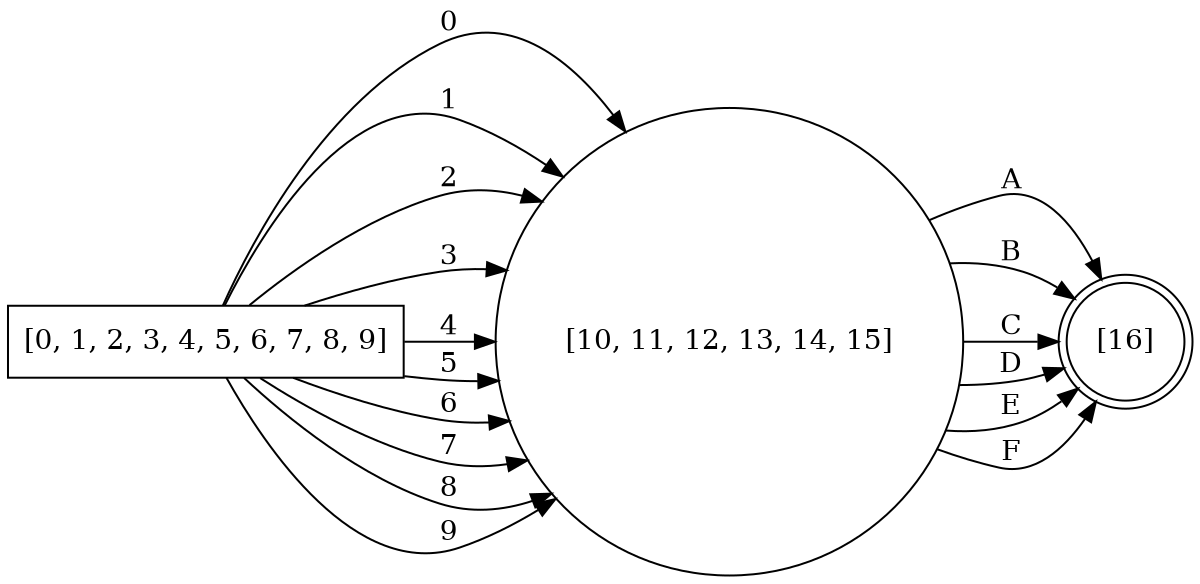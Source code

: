 digraph finite_state_machine {
	rankdir=LR size="8,5"
	node [shape=rectangular]
	"[0, 1, 2, 3, 4, 5, 6, 7, 8, 9]"
	node [shape=doublecircle]
	"[16]"
	node [shape=circle]
	"[0, 1, 2, 3, 4, 5, 6, 7, 8, 9]" -> "[10, 11, 12, 13, 14, 15]" [label=0]
	"[0, 1, 2, 3, 4, 5, 6, 7, 8, 9]" -> "[10, 11, 12, 13, 14, 15]" [label=1]
	"[0, 1, 2, 3, 4, 5, 6, 7, 8, 9]" -> "[10, 11, 12, 13, 14, 15]" [label=2]
	"[0, 1, 2, 3, 4, 5, 6, 7, 8, 9]" -> "[10, 11, 12, 13, 14, 15]" [label=3]
	"[0, 1, 2, 3, 4, 5, 6, 7, 8, 9]" -> "[10, 11, 12, 13, 14, 15]" [label=4]
	"[0, 1, 2, 3, 4, 5, 6, 7, 8, 9]" -> "[10, 11, 12, 13, 14, 15]" [label=5]
	"[0, 1, 2, 3, 4, 5, 6, 7, 8, 9]" -> "[10, 11, 12, 13, 14, 15]" [label=6]
	"[0, 1, 2, 3, 4, 5, 6, 7, 8, 9]" -> "[10, 11, 12, 13, 14, 15]" [label=7]
	"[0, 1, 2, 3, 4, 5, 6, 7, 8, 9]" -> "[10, 11, 12, 13, 14, 15]" [label=8]
	"[0, 1, 2, 3, 4, 5, 6, 7, 8, 9]" -> "[10, 11, 12, 13, 14, 15]" [label=9]
	"[10, 11, 12, 13, 14, 15]" -> "[16]" [label=A]
	"[10, 11, 12, 13, 14, 15]" -> "[16]" [label=B]
	"[10, 11, 12, 13, 14, 15]" -> "[16]" [label=C]
	"[10, 11, 12, 13, 14, 15]" -> "[16]" [label=D]
	"[10, 11, 12, 13, 14, 15]" -> "[16]" [label=E]
	"[10, 11, 12, 13, 14, 15]" -> "[16]" [label=F]
}

